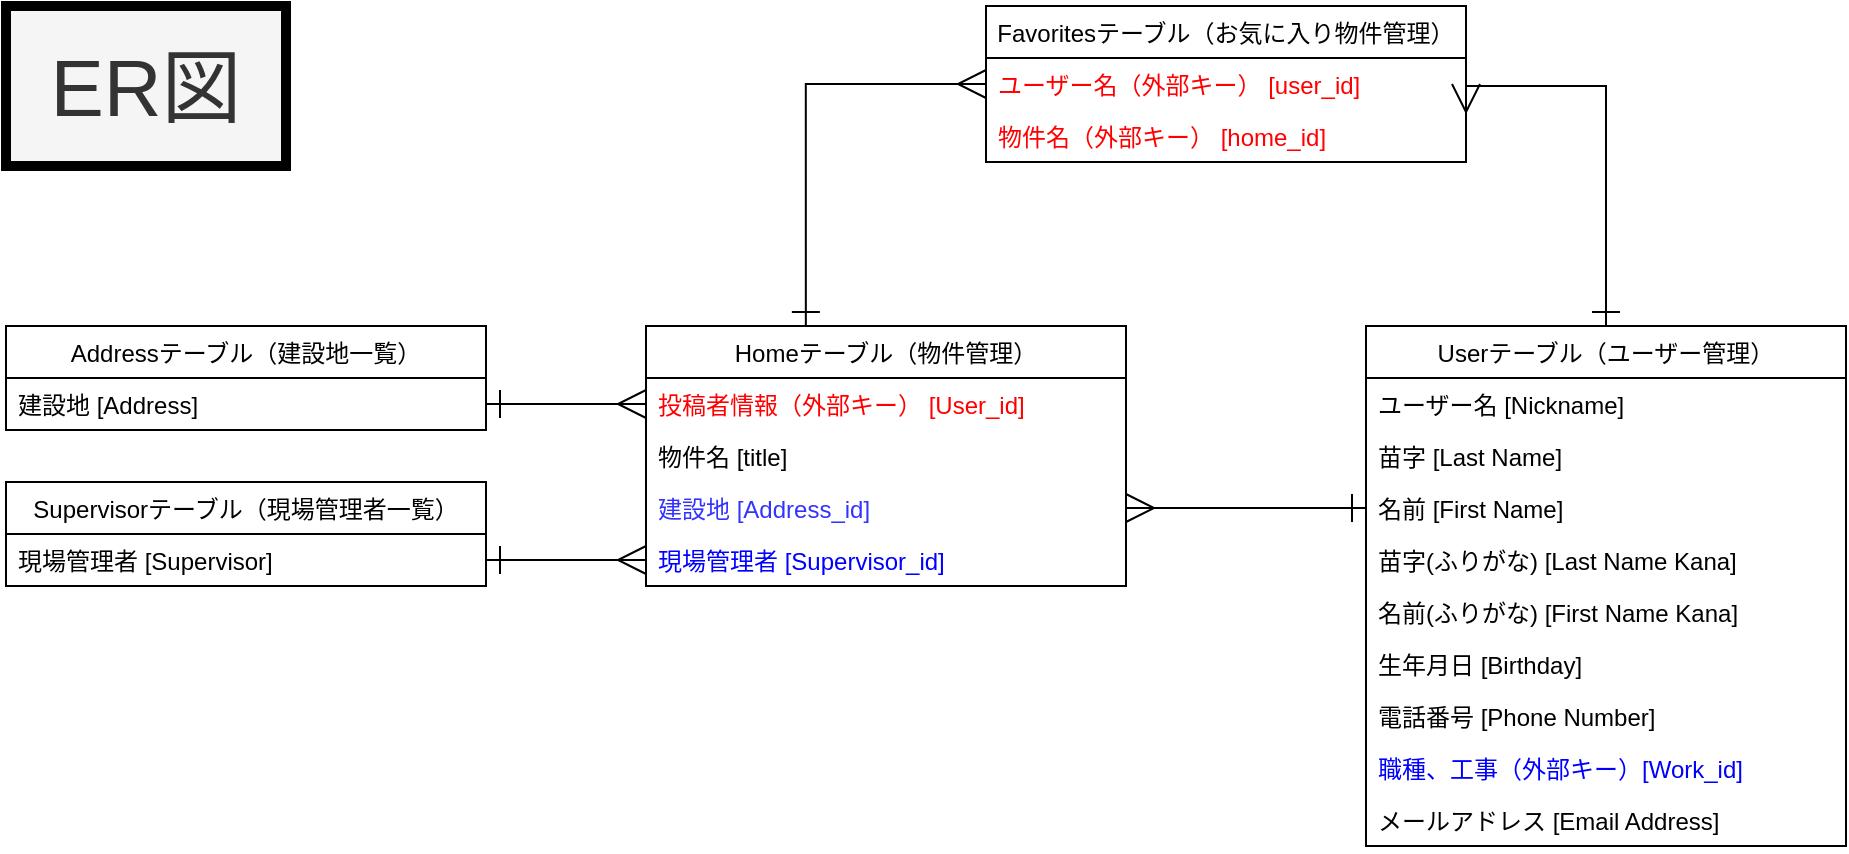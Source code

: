 <mxfile>
    <diagram id="_LDTknirVVQKxPRmMk6W" name="ページ1">
        <mxGraphModel dx="1716" dy="936" grid="1" gridSize="10" guides="1" tooltips="1" connect="1" arrows="1" fold="1" page="1" pageScale="1" pageWidth="827" pageHeight="1169" math="0" shadow="0">
            <root>
                <mxCell id="0"/>
                <mxCell id="1" parent="0"/>
                <mxCell id="2" style="edgeStyle=orthogonalEdgeStyle;rounded=0;orthogonalLoop=1;jettySize=auto;html=1;exitX=0.5;exitY=0;exitDx=0;exitDy=0;entryX=1;entryY=0.5;entryDx=0;entryDy=0;endSize=12;startSize=12;endArrow=ERmany;endFill=0;startArrow=ERone;startFill=0;" edge="1" parent="1" source="3" target="24">
                    <mxGeometry relative="1" as="geometry">
                        <mxPoint x="280" y="120" as="targetPoint"/>
                        <Array as="points">
                            <mxPoint x="280" y="120"/>
                            <mxPoint x="210" y="120"/>
                        </Array>
                    </mxGeometry>
                </mxCell>
                <mxCell id="3" value="Userテーブル（ユーザー管理）" style="swimlane;fontStyle=0;align=center;verticalAlign=top;childLayout=stackLayout;horizontal=1;startSize=26;horizontalStack=0;resizeParent=1;resizeLast=0;collapsible=1;marginBottom=0;rounded=0;shadow=0;strokeWidth=1;" vertex="1" parent="1">
                    <mxGeometry x="160" y="240" width="240" height="260" as="geometry">
                        <mxRectangle x="230" y="140" width="160" height="26" as="alternateBounds"/>
                    </mxGeometry>
                </mxCell>
                <mxCell id="4" value="ユーザー名 [Nickname]" style="text;align=left;verticalAlign=top;spacingLeft=4;spacingRight=4;overflow=hidden;rotatable=0;points=[[0,0.5],[1,0.5]];portConstraint=eastwest;" vertex="1" parent="3">
                    <mxGeometry y="26" width="240" height="26" as="geometry"/>
                </mxCell>
                <mxCell id="5" value="苗字 [Last Name]" style="text;align=left;verticalAlign=top;spacingLeft=4;spacingRight=4;overflow=hidden;rotatable=0;points=[[0,0.5],[1,0.5]];portConstraint=eastwest;" vertex="1" parent="3">
                    <mxGeometry y="52" width="240" height="26" as="geometry"/>
                </mxCell>
                <mxCell id="6" value="名前 [First Name]" style="text;align=left;verticalAlign=top;spacingLeft=4;spacingRight=4;overflow=hidden;rotatable=0;points=[[0,0.5],[1,0.5]];portConstraint=eastwest;" vertex="1" parent="3">
                    <mxGeometry y="78" width="240" height="26" as="geometry"/>
                </mxCell>
                <mxCell id="7" value="苗字(ふりがな) [Last Name Kana]" style="text;align=left;verticalAlign=top;spacingLeft=4;spacingRight=4;overflow=hidden;rotatable=0;points=[[0,0.5],[1,0.5]];portConstraint=eastwest;rounded=0;shadow=0;html=0;" vertex="1" parent="3">
                    <mxGeometry y="104" width="240" height="26" as="geometry"/>
                </mxCell>
                <mxCell id="8" value="名前(ふりがな) [First Name Kana]" style="text;align=left;verticalAlign=top;spacingLeft=4;spacingRight=4;overflow=hidden;rotatable=0;points=[[0,0.5],[1,0.5]];portConstraint=eastwest;" vertex="1" parent="3">
                    <mxGeometry y="130" width="240" height="26" as="geometry"/>
                </mxCell>
                <mxCell id="9" value="生年月日 [Birthday]" style="text;align=left;verticalAlign=top;spacingLeft=4;spacingRight=4;overflow=hidden;rotatable=0;points=[[0,0.5],[1,0.5]];portConstraint=eastwest;rounded=0;shadow=0;html=0;" vertex="1" parent="3">
                    <mxGeometry y="156" width="240" height="26" as="geometry"/>
                </mxCell>
                <mxCell id="10" value="電話番号 [Phone Number]" style="text;align=left;verticalAlign=top;spacingLeft=4;spacingRight=4;overflow=hidden;rotatable=0;points=[[0,0.5],[1,0.5]];portConstraint=eastwest;" vertex="1" parent="3">
                    <mxGeometry y="182" width="240" height="26" as="geometry"/>
                </mxCell>
                <mxCell id="11" value="職種、工事（外部キー）[Work_id]" style="text;align=left;verticalAlign=top;spacingLeft=4;spacingRight=4;overflow=hidden;rotatable=0;points=[[0,0.5],[1,0.5]];portConstraint=eastwest;fontColor=#0000FF;" vertex="1" parent="3">
                    <mxGeometry y="208" width="240" height="26" as="geometry"/>
                </mxCell>
                <mxCell id="12" value="メールアドレス [Email Address]" style="text;align=left;verticalAlign=top;spacingLeft=4;spacingRight=4;overflow=hidden;rotatable=0;points=[[0,0.5],[1,0.5]];portConstraint=eastwest;rounded=0;shadow=0;html=0;" vertex="1" parent="3">
                    <mxGeometry y="234" width="240" height="26" as="geometry"/>
                </mxCell>
                <mxCell id="13" style="edgeStyle=orthogonalEdgeStyle;rounded=0;orthogonalLoop=1;jettySize=auto;html=1;exitX=0.333;exitY=0;exitDx=0;exitDy=0;entryX=0;entryY=0.5;entryDx=0;entryDy=0;exitPerimeter=0;endSize=12;startSize=12;endArrow=ERmany;endFill=0;startArrow=ERone;startFill=0;" edge="1" parent="1" source="14" target="24">
                    <mxGeometry relative="1" as="geometry">
                        <mxPoint x="-80.143" y="120" as="targetPoint"/>
                    </mxGeometry>
                </mxCell>
                <mxCell id="14" value="Homeテーブル（物件管理）" style="swimlane;fontStyle=0;align=center;verticalAlign=top;childLayout=stackLayout;horizontal=1;startSize=26;horizontalStack=0;resizeParent=1;resizeLast=0;collapsible=1;marginBottom=0;rounded=0;shadow=0;strokeWidth=1;fillColor=default;" vertex="1" parent="1">
                    <mxGeometry x="-200" y="240" width="240" height="130" as="geometry">
                        <mxRectangle x="550" y="140" width="160" height="26" as="alternateBounds"/>
                    </mxGeometry>
                </mxCell>
                <mxCell id="15" value="投稿者情報（外部キー） [User_id]" style="text;align=left;verticalAlign=top;spacingLeft=4;spacingRight=4;overflow=hidden;rotatable=0;points=[[0,0.5],[1,0.5]];portConstraint=eastwest;rounded=0;shadow=0;html=0;fontColor=#FF0000;" vertex="1" parent="14">
                    <mxGeometry y="26" width="240" height="26" as="geometry"/>
                </mxCell>
                <mxCell id="16" value="物件名 [title]&#10;" style="text;align=left;verticalAlign=top;spacingLeft=4;spacingRight=4;overflow=hidden;rotatable=0;points=[[0,0.5],[1,0.5]];portConstraint=eastwest;" vertex="1" parent="14">
                    <mxGeometry y="52" width="240" height="26" as="geometry"/>
                </mxCell>
                <mxCell id="17" value="建設地 [Address_id]" style="text;align=left;verticalAlign=top;spacingLeft=4;spacingRight=4;overflow=hidden;rotatable=0;points=[[0,0.5],[1,0.5]];portConstraint=eastwest;rounded=0;shadow=0;html=0;fontColor=#3333FF;" vertex="1" parent="14">
                    <mxGeometry y="78" width="240" height="26" as="geometry"/>
                </mxCell>
                <mxCell id="18" value="現場管理者 [Supervisor_id]" style="text;align=left;verticalAlign=top;spacingLeft=4;spacingRight=4;overflow=hidden;rotatable=0;points=[[0,0.5],[1,0.5]];portConstraint=eastwest;rounded=0;shadow=0;html=0;fontColor=#0000FF;" vertex="1" parent="14">
                    <mxGeometry y="104" width="240" height="26" as="geometry"/>
                </mxCell>
                <mxCell id="19" value="Supervisorテーブル（現場管理者一覧）" style="swimlane;fontStyle=0;align=center;verticalAlign=top;childLayout=stackLayout;horizontal=1;startSize=26;horizontalStack=0;resizeParent=1;resizeLast=0;collapsible=1;marginBottom=0;rounded=0;shadow=0;strokeWidth=1;fillColor=default;" vertex="1" parent="1">
                    <mxGeometry x="-520" y="318" width="240" height="52" as="geometry">
                        <mxRectangle x="550" y="140" width="160" height="26" as="alternateBounds"/>
                    </mxGeometry>
                </mxCell>
                <mxCell id="20" value="現場管理者 [Supervisor]" style="text;align=left;verticalAlign=top;spacingLeft=4;spacingRight=4;overflow=hidden;rotatable=0;points=[[0,0.5],[1,0.5]];portConstraint=eastwest;rounded=0;shadow=0;html=0;" vertex="1" parent="19">
                    <mxGeometry y="26" width="240" height="26" as="geometry"/>
                </mxCell>
                <mxCell id="21" value="Addressテーブル（建設地一覧）" style="swimlane;fontStyle=0;align=center;verticalAlign=top;childLayout=stackLayout;horizontal=1;startSize=26;horizontalStack=0;resizeParent=1;resizeLast=0;collapsible=1;marginBottom=0;rounded=0;shadow=0;strokeWidth=1;fillColor=default;" vertex="1" parent="1">
                    <mxGeometry x="-520" y="240" width="240" height="52" as="geometry">
                        <mxRectangle x="360" y="280" width="160" height="26" as="alternateBounds"/>
                    </mxGeometry>
                </mxCell>
                <mxCell id="22" value="建設地 [Address]" style="text;align=left;verticalAlign=top;spacingLeft=4;spacingRight=4;overflow=hidden;rotatable=0;points=[[0,0.5],[1,0.5]];portConstraint=eastwest;rounded=0;shadow=0;html=0;" vertex="1" parent="21">
                    <mxGeometry y="26" width="240" height="26" as="geometry"/>
                </mxCell>
                <mxCell id="23" value="Favoritesテーブル（お気に入り物件管理）" style="swimlane;fontStyle=0;align=center;verticalAlign=top;childLayout=stackLayout;horizontal=1;startSize=26;horizontalStack=0;resizeParent=1;resizeLast=0;collapsible=1;marginBottom=0;rounded=0;shadow=0;strokeWidth=1;fillColor=default;" vertex="1" parent="1">
                    <mxGeometry x="-30" y="80" width="240" height="78" as="geometry">
                        <mxRectangle x="550" y="140" width="160" height="26" as="alternateBounds"/>
                    </mxGeometry>
                </mxCell>
                <mxCell id="24" value="ユーザー名（外部キー） [user_id]" style="text;align=left;verticalAlign=top;spacingLeft=4;spacingRight=4;overflow=hidden;rotatable=0;points=[[0,0.5],[1,0.5]];portConstraint=eastwest;rounded=0;shadow=0;html=0;fontStyle=0;fontColor=#FF0000;" vertex="1" parent="23">
                    <mxGeometry y="26" width="240" height="26" as="geometry"/>
                </mxCell>
                <mxCell id="25" value="物件名（外部キー） [home_id]" style="text;align=left;verticalAlign=top;spacingLeft=4;spacingRight=4;overflow=hidden;rotatable=0;points=[[0,0.5],[1,0.5]];portConstraint=eastwest;rounded=0;shadow=0;html=0;fontColor=#FF0000;" vertex="1" parent="23">
                    <mxGeometry y="52" width="240" height="26" as="geometry"/>
                </mxCell>
                <mxCell id="26" style="edgeStyle=orthogonalEdgeStyle;rounded=0;orthogonalLoop=1;jettySize=auto;html=1;exitX=1;exitY=0.5;exitDx=0;exitDy=0;entryX=0;entryY=0.5;entryDx=0;entryDy=0;startArrow=ERmany;startFill=0;endSize=12;startSize=12;endArrow=ERone;endFill=0;" edge="1" parent="1" source="17" target="6">
                    <mxGeometry relative="1" as="geometry"/>
                </mxCell>
                <mxCell id="27" style="edgeStyle=orthogonalEdgeStyle;rounded=0;orthogonalLoop=1;jettySize=auto;html=1;exitX=1;exitY=0.5;exitDx=0;exitDy=0;entryX=0;entryY=0.5;entryDx=0;entryDy=0;endSize=12;startSize=12;endArrow=ERmany;endFill=0;startArrow=ERone;startFill=0;" edge="1" parent="1" source="22" target="15">
                    <mxGeometry relative="1" as="geometry"/>
                </mxCell>
                <mxCell id="28" style="edgeStyle=orthogonalEdgeStyle;rounded=0;orthogonalLoop=1;jettySize=auto;html=1;exitX=1;exitY=0.5;exitDx=0;exitDy=0;entryX=0;entryY=0.5;entryDx=0;entryDy=0;endSize=12;startSize=12;endArrow=ERmany;endFill=0;startArrow=ERone;startFill=0;" edge="1" parent="1" source="20" target="18">
                    <mxGeometry relative="1" as="geometry"/>
                </mxCell>
                <mxCell id="29" value="ER図" style="text;html=1;align=center;verticalAlign=middle;whiteSpace=wrap;rounded=0;fillColor=#f5f5f5;fontColor=#333333;strokeColor=#000000;fontSize=40;strokeWidth=5;" vertex="1" parent="1">
                    <mxGeometry x="-520" y="80" width="140" height="80" as="geometry"/>
                </mxCell>
            </root>
        </mxGraphModel>
    </diagram>
</mxfile>